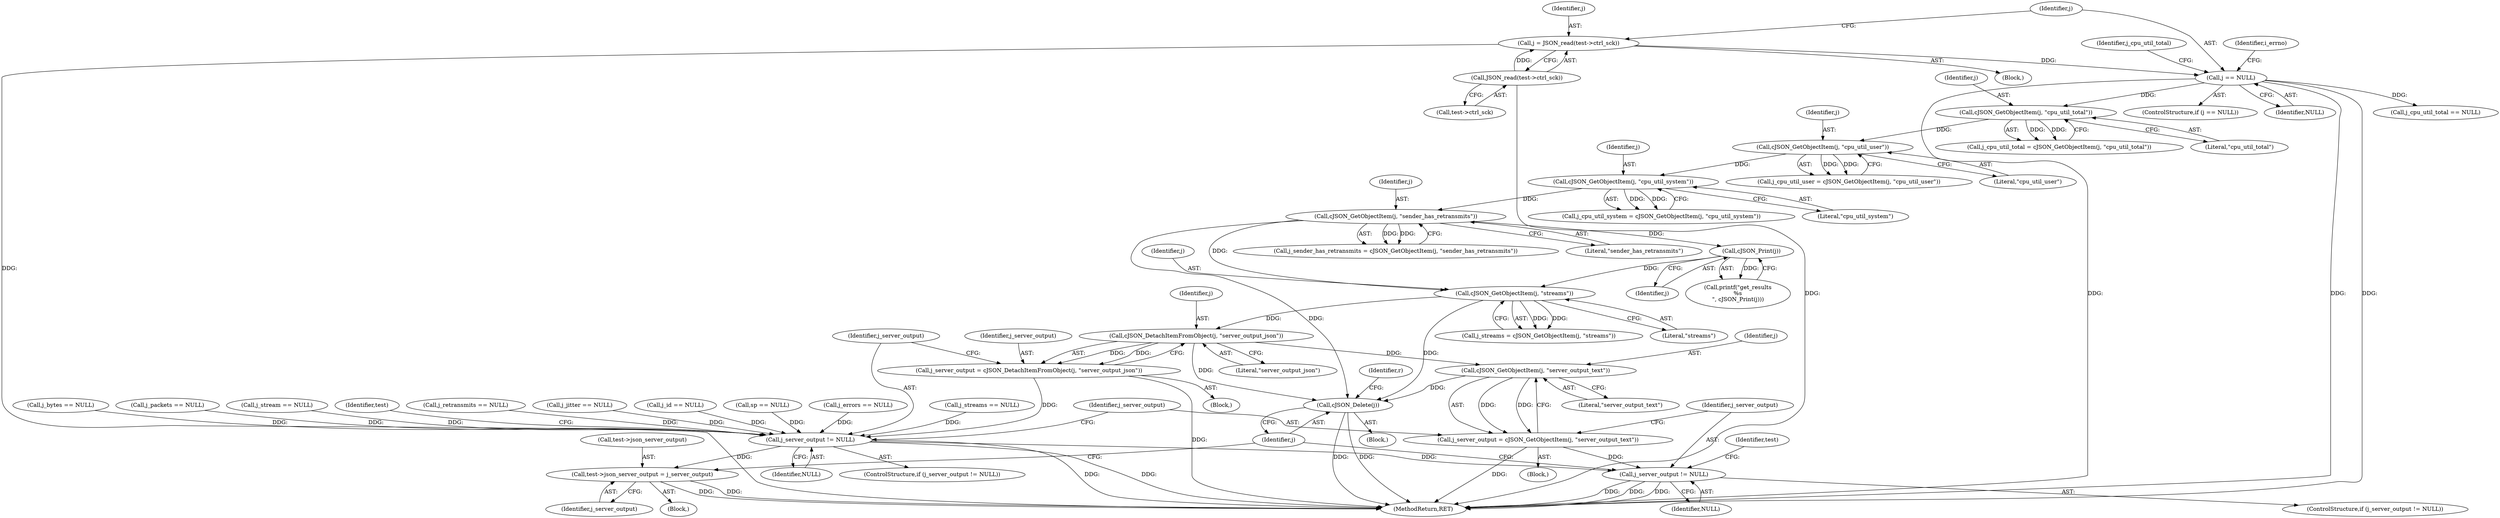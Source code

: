 digraph "0_iperf_91f2fa59e8ed80dfbf400add0164ee0e508e412a_48@pointer" {
"1000473" [label="(Call,cJSON_DetachItemFromObject(j, \"server_output_json\"))"];
"1000253" [label="(Call,cJSON_GetObjectItem(j, \"streams\"))"];
"1000171" [label="(Call,cJSON_GetObjectItem(j, \"sender_has_retransmits\"))"];
"1000166" [label="(Call,cJSON_GetObjectItem(j, \"cpu_util_system\"))"];
"1000161" [label="(Call,cJSON_GetObjectItem(j, \"cpu_util_user\"))"];
"1000156" [label="(Call,cJSON_GetObjectItem(j, \"cpu_util_total\"))"];
"1000141" [label="(Call,j == NULL)"];
"1000134" [label="(Call,j = JSON_read(test->ctrl_sck))"];
"1000136" [label="(Call,JSON_read(test->ctrl_sck))"];
"1000207" [label="(Call,cJSON_Print(j))"];
"1000471" [label="(Call,j_server_output = cJSON_DetachItemFromObject(j, \"server_output_json\"))"];
"1000477" [label="(Call,j_server_output != NULL)"];
"1000481" [label="(Call,test->json_server_output = j_server_output)"];
"1000494" [label="(Call,j_server_output != NULL)"];
"1000490" [label="(Call,cJSON_GetObjectItem(j, \"server_output_text\"))"];
"1000488" [label="(Call,j_server_output = cJSON_GetObjectItem(j, \"server_output_text\"))"];
"1000506" [label="(Call,cJSON_Delete(j))"];
"1000251" [label="(Call,j_streams = cJSON_GetObjectItem(j, \"streams\"))"];
"1000166" [label="(Call,cJSON_GetObjectItem(j, \"cpu_util_system\"))"];
"1000135" [label="(Identifier,j)"];
"1000354" [label="(Call,j_packets == NULL)"];
"1000157" [label="(Identifier,j)"];
"1000507" [label="(Identifier,j)"];
"1000470" [label="(Block,)"];
"1000491" [label="(Identifier,j)"];
"1000492" [label="(Literal,\"server_output_text\")"];
"1000351" [label="(Call,j_errors == NULL)"];
"1000494" [label="(Call,j_server_output != NULL)"];
"1000163" [label="(Literal,\"cpu_util_user\")"];
"1000156" [label="(Call,cJSON_GetObjectItem(j, \"cpu_util_total\"))"];
"1000158" [label="(Literal,\"cpu_util_total\")"];
"1000146" [label="(Identifier,i_errno)"];
"1000478" [label="(Identifier,j_server_output)"];
"1000161" [label="(Call,cJSON_GetObjectItem(j, \"cpu_util_user\"))"];
"1000475" [label="(Literal,\"server_output_json\")"];
"1000142" [label="(Identifier,j)"];
"1000257" [label="(Call,j_streams == NULL)"];
"1000481" [label="(Call,test->json_server_output = j_server_output)"];
"1000162" [label="(Identifier,j)"];
"1000155" [label="(Identifier,j_cpu_util_total)"];
"1000482" [label="(Call,test->json_server_output)"];
"1000176" [label="(Call,j_cpu_util_total == NULL)"];
"1000496" [label="(Identifier,NULL)"];
"1000490" [label="(Call,cJSON_GetObjectItem(j, \"server_output_text\"))"];
"1000169" [label="(Call,j_sender_has_retransmits = cJSON_GetObjectItem(j, \"sender_has_retransmits\"))"];
"1000500" [label="(Identifier,test)"];
"1000506" [label="(Call,cJSON_Delete(j))"];
"1000136" [label="(Call,JSON_read(test->ctrl_sck))"];
"1000339" [label="(Call,j_bytes == NULL)"];
"1000168" [label="(Literal,\"cpu_util_system\")"];
"1000473" [label="(Call,cJSON_DetachItemFromObject(j, \"server_output_json\"))"];
"1000140" [label="(ControlStructure,if (j == NULL))"];
"1000143" [label="(Identifier,NULL)"];
"1000480" [label="(Block,)"];
"1000489" [label="(Identifier,j_server_output)"];
"1000154" [label="(Call,j_cpu_util_total = cJSON_GetObjectItem(j, \"cpu_util_total\"))"];
"1000254" [label="(Identifier,j)"];
"1000167" [label="(Identifier,j)"];
"1000205" [label="(Call,printf(\"get_results\n%s\n\", cJSON_Print(j)))"];
"1000134" [label="(Call,j = JSON_read(test->ctrl_sck))"];
"1000159" [label="(Call,j_cpu_util_user = cJSON_GetObjectItem(j, \"cpu_util_user\"))"];
"1000472" [label="(Identifier,j_server_output)"];
"1000290" [label="(Call,j_stream == NULL)"];
"1000471" [label="(Call,j_server_output = cJSON_DetachItemFromObject(j, \"server_output_json\"))"];
"1000510" [label="(MethodReturn,RET)"];
"1000477" [label="(Call,j_server_output != NULL)"];
"1000483" [label="(Identifier,test)"];
"1000164" [label="(Call,j_cpu_util_system = cJSON_GetObjectItem(j, \"cpu_util_system\"))"];
"1000172" [label="(Identifier,j)"];
"1000141" [label="(Call,j == NULL)"];
"1000173" [label="(Literal,\"sender_has_retransmits\")"];
"1000487" [label="(Block,)"];
"1000208" [label="(Identifier,j)"];
"1000485" [label="(Identifier,j_server_output)"];
"1000343" [label="(Call,j_retransmits == NULL)"];
"1000347" [label="(Call,j_jitter == NULL)"];
"1000335" [label="(Call,j_id == NULL)"];
"1000153" [label="(Block,)"];
"1000488" [label="(Call,j_server_output = cJSON_GetObjectItem(j, \"server_output_text\"))"];
"1000105" [label="(Block,)"];
"1000253" [label="(Call,cJSON_GetObjectItem(j, \"streams\"))"];
"1000479" [label="(Identifier,NULL)"];
"1000207" [label="(Call,cJSON_Print(j))"];
"1000495" [label="(Identifier,j_server_output)"];
"1000509" [label="(Identifier,r)"];
"1000137" [label="(Call,test->ctrl_sck)"];
"1000171" [label="(Call,cJSON_GetObjectItem(j, \"sender_has_retransmits\"))"];
"1000493" [label="(ControlStructure,if (j_server_output != NULL))"];
"1000474" [label="(Identifier,j)"];
"1000476" [label="(ControlStructure,if (j_server_output != NULL))"];
"1000255" [label="(Literal,\"streams\")"];
"1000405" [label="(Call,sp == NULL)"];
"1000473" -> "1000471"  [label="AST: "];
"1000473" -> "1000475"  [label="CFG: "];
"1000474" -> "1000473"  [label="AST: "];
"1000475" -> "1000473"  [label="AST: "];
"1000471" -> "1000473"  [label="CFG: "];
"1000473" -> "1000471"  [label="DDG: "];
"1000473" -> "1000471"  [label="DDG: "];
"1000253" -> "1000473"  [label="DDG: "];
"1000473" -> "1000490"  [label="DDG: "];
"1000473" -> "1000506"  [label="DDG: "];
"1000253" -> "1000251"  [label="AST: "];
"1000253" -> "1000255"  [label="CFG: "];
"1000254" -> "1000253"  [label="AST: "];
"1000255" -> "1000253"  [label="AST: "];
"1000251" -> "1000253"  [label="CFG: "];
"1000253" -> "1000251"  [label="DDG: "];
"1000253" -> "1000251"  [label="DDG: "];
"1000171" -> "1000253"  [label="DDG: "];
"1000207" -> "1000253"  [label="DDG: "];
"1000253" -> "1000506"  [label="DDG: "];
"1000171" -> "1000169"  [label="AST: "];
"1000171" -> "1000173"  [label="CFG: "];
"1000172" -> "1000171"  [label="AST: "];
"1000173" -> "1000171"  [label="AST: "];
"1000169" -> "1000171"  [label="CFG: "];
"1000171" -> "1000169"  [label="DDG: "];
"1000171" -> "1000169"  [label="DDG: "];
"1000166" -> "1000171"  [label="DDG: "];
"1000171" -> "1000207"  [label="DDG: "];
"1000171" -> "1000506"  [label="DDG: "];
"1000166" -> "1000164"  [label="AST: "];
"1000166" -> "1000168"  [label="CFG: "];
"1000167" -> "1000166"  [label="AST: "];
"1000168" -> "1000166"  [label="AST: "];
"1000164" -> "1000166"  [label="CFG: "];
"1000166" -> "1000164"  [label="DDG: "];
"1000166" -> "1000164"  [label="DDG: "];
"1000161" -> "1000166"  [label="DDG: "];
"1000161" -> "1000159"  [label="AST: "];
"1000161" -> "1000163"  [label="CFG: "];
"1000162" -> "1000161"  [label="AST: "];
"1000163" -> "1000161"  [label="AST: "];
"1000159" -> "1000161"  [label="CFG: "];
"1000161" -> "1000159"  [label="DDG: "];
"1000161" -> "1000159"  [label="DDG: "];
"1000156" -> "1000161"  [label="DDG: "];
"1000156" -> "1000154"  [label="AST: "];
"1000156" -> "1000158"  [label="CFG: "];
"1000157" -> "1000156"  [label="AST: "];
"1000158" -> "1000156"  [label="AST: "];
"1000154" -> "1000156"  [label="CFG: "];
"1000156" -> "1000154"  [label="DDG: "];
"1000156" -> "1000154"  [label="DDG: "];
"1000141" -> "1000156"  [label="DDG: "];
"1000141" -> "1000140"  [label="AST: "];
"1000141" -> "1000143"  [label="CFG: "];
"1000142" -> "1000141"  [label="AST: "];
"1000143" -> "1000141"  [label="AST: "];
"1000146" -> "1000141"  [label="CFG: "];
"1000155" -> "1000141"  [label="CFG: "];
"1000141" -> "1000510"  [label="DDG: "];
"1000141" -> "1000510"  [label="DDG: "];
"1000141" -> "1000510"  [label="DDG: "];
"1000134" -> "1000141"  [label="DDG: "];
"1000141" -> "1000176"  [label="DDG: "];
"1000134" -> "1000105"  [label="AST: "];
"1000134" -> "1000136"  [label="CFG: "];
"1000135" -> "1000134"  [label="AST: "];
"1000136" -> "1000134"  [label="AST: "];
"1000142" -> "1000134"  [label="CFG: "];
"1000134" -> "1000510"  [label="DDG: "];
"1000136" -> "1000134"  [label="DDG: "];
"1000136" -> "1000137"  [label="CFG: "];
"1000137" -> "1000136"  [label="AST: "];
"1000136" -> "1000510"  [label="DDG: "];
"1000207" -> "1000205"  [label="AST: "];
"1000207" -> "1000208"  [label="CFG: "];
"1000208" -> "1000207"  [label="AST: "];
"1000205" -> "1000207"  [label="CFG: "];
"1000207" -> "1000205"  [label="DDG: "];
"1000471" -> "1000470"  [label="AST: "];
"1000472" -> "1000471"  [label="AST: "];
"1000478" -> "1000471"  [label="CFG: "];
"1000471" -> "1000510"  [label="DDG: "];
"1000471" -> "1000477"  [label="DDG: "];
"1000477" -> "1000476"  [label="AST: "];
"1000477" -> "1000479"  [label="CFG: "];
"1000478" -> "1000477"  [label="AST: "];
"1000479" -> "1000477"  [label="AST: "];
"1000483" -> "1000477"  [label="CFG: "];
"1000489" -> "1000477"  [label="CFG: "];
"1000477" -> "1000510"  [label="DDG: "];
"1000477" -> "1000510"  [label="DDG: "];
"1000257" -> "1000477"  [label="DDG: "];
"1000290" -> "1000477"  [label="DDG: "];
"1000405" -> "1000477"  [label="DDG: "];
"1000351" -> "1000477"  [label="DDG: "];
"1000343" -> "1000477"  [label="DDG: "];
"1000354" -> "1000477"  [label="DDG: "];
"1000347" -> "1000477"  [label="DDG: "];
"1000339" -> "1000477"  [label="DDG: "];
"1000335" -> "1000477"  [label="DDG: "];
"1000477" -> "1000481"  [label="DDG: "];
"1000477" -> "1000494"  [label="DDG: "];
"1000481" -> "1000480"  [label="AST: "];
"1000481" -> "1000485"  [label="CFG: "];
"1000482" -> "1000481"  [label="AST: "];
"1000485" -> "1000481"  [label="AST: "];
"1000507" -> "1000481"  [label="CFG: "];
"1000481" -> "1000510"  [label="DDG: "];
"1000481" -> "1000510"  [label="DDG: "];
"1000494" -> "1000493"  [label="AST: "];
"1000494" -> "1000496"  [label="CFG: "];
"1000495" -> "1000494"  [label="AST: "];
"1000496" -> "1000494"  [label="AST: "];
"1000500" -> "1000494"  [label="CFG: "];
"1000507" -> "1000494"  [label="CFG: "];
"1000494" -> "1000510"  [label="DDG: "];
"1000494" -> "1000510"  [label="DDG: "];
"1000494" -> "1000510"  [label="DDG: "];
"1000488" -> "1000494"  [label="DDG: "];
"1000490" -> "1000488"  [label="AST: "];
"1000490" -> "1000492"  [label="CFG: "];
"1000491" -> "1000490"  [label="AST: "];
"1000492" -> "1000490"  [label="AST: "];
"1000488" -> "1000490"  [label="CFG: "];
"1000490" -> "1000488"  [label="DDG: "];
"1000490" -> "1000488"  [label="DDG: "];
"1000490" -> "1000506"  [label="DDG: "];
"1000488" -> "1000487"  [label="AST: "];
"1000489" -> "1000488"  [label="AST: "];
"1000495" -> "1000488"  [label="CFG: "];
"1000488" -> "1000510"  [label="DDG: "];
"1000506" -> "1000153"  [label="AST: "];
"1000506" -> "1000507"  [label="CFG: "];
"1000507" -> "1000506"  [label="AST: "];
"1000509" -> "1000506"  [label="CFG: "];
"1000506" -> "1000510"  [label="DDG: "];
"1000506" -> "1000510"  [label="DDG: "];
}

